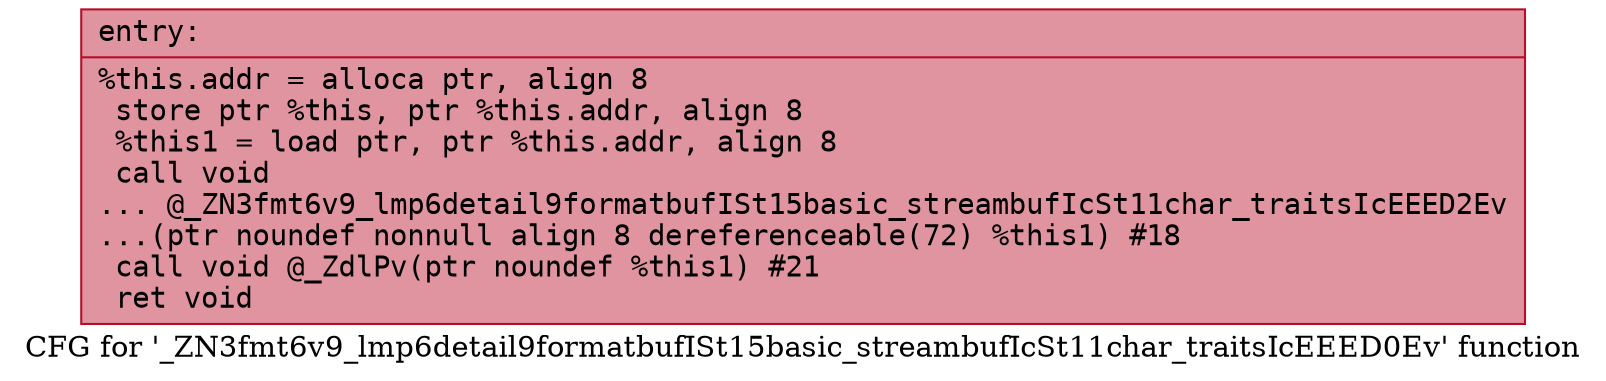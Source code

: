 digraph "CFG for '_ZN3fmt6v9_lmp6detail9formatbufISt15basic_streambufIcSt11char_traitsIcEEED0Ev' function" {
	label="CFG for '_ZN3fmt6v9_lmp6detail9formatbufISt15basic_streambufIcSt11char_traitsIcEEED0Ev' function";

	Node0x558416603bb0 [shape=record,color="#b70d28ff", style=filled, fillcolor="#b70d2870" fontname="Courier",label="{entry:\l|  %this.addr = alloca ptr, align 8\l  store ptr %this, ptr %this.addr, align 8\l  %this1 = load ptr, ptr %this.addr, align 8\l  call void\l... @_ZN3fmt6v9_lmp6detail9formatbufISt15basic_streambufIcSt11char_traitsIcEEED2Ev\l...(ptr noundef nonnull align 8 dereferenceable(72) %this1) #18\l  call void @_ZdlPv(ptr noundef %this1) #21\l  ret void\l}"];
}
